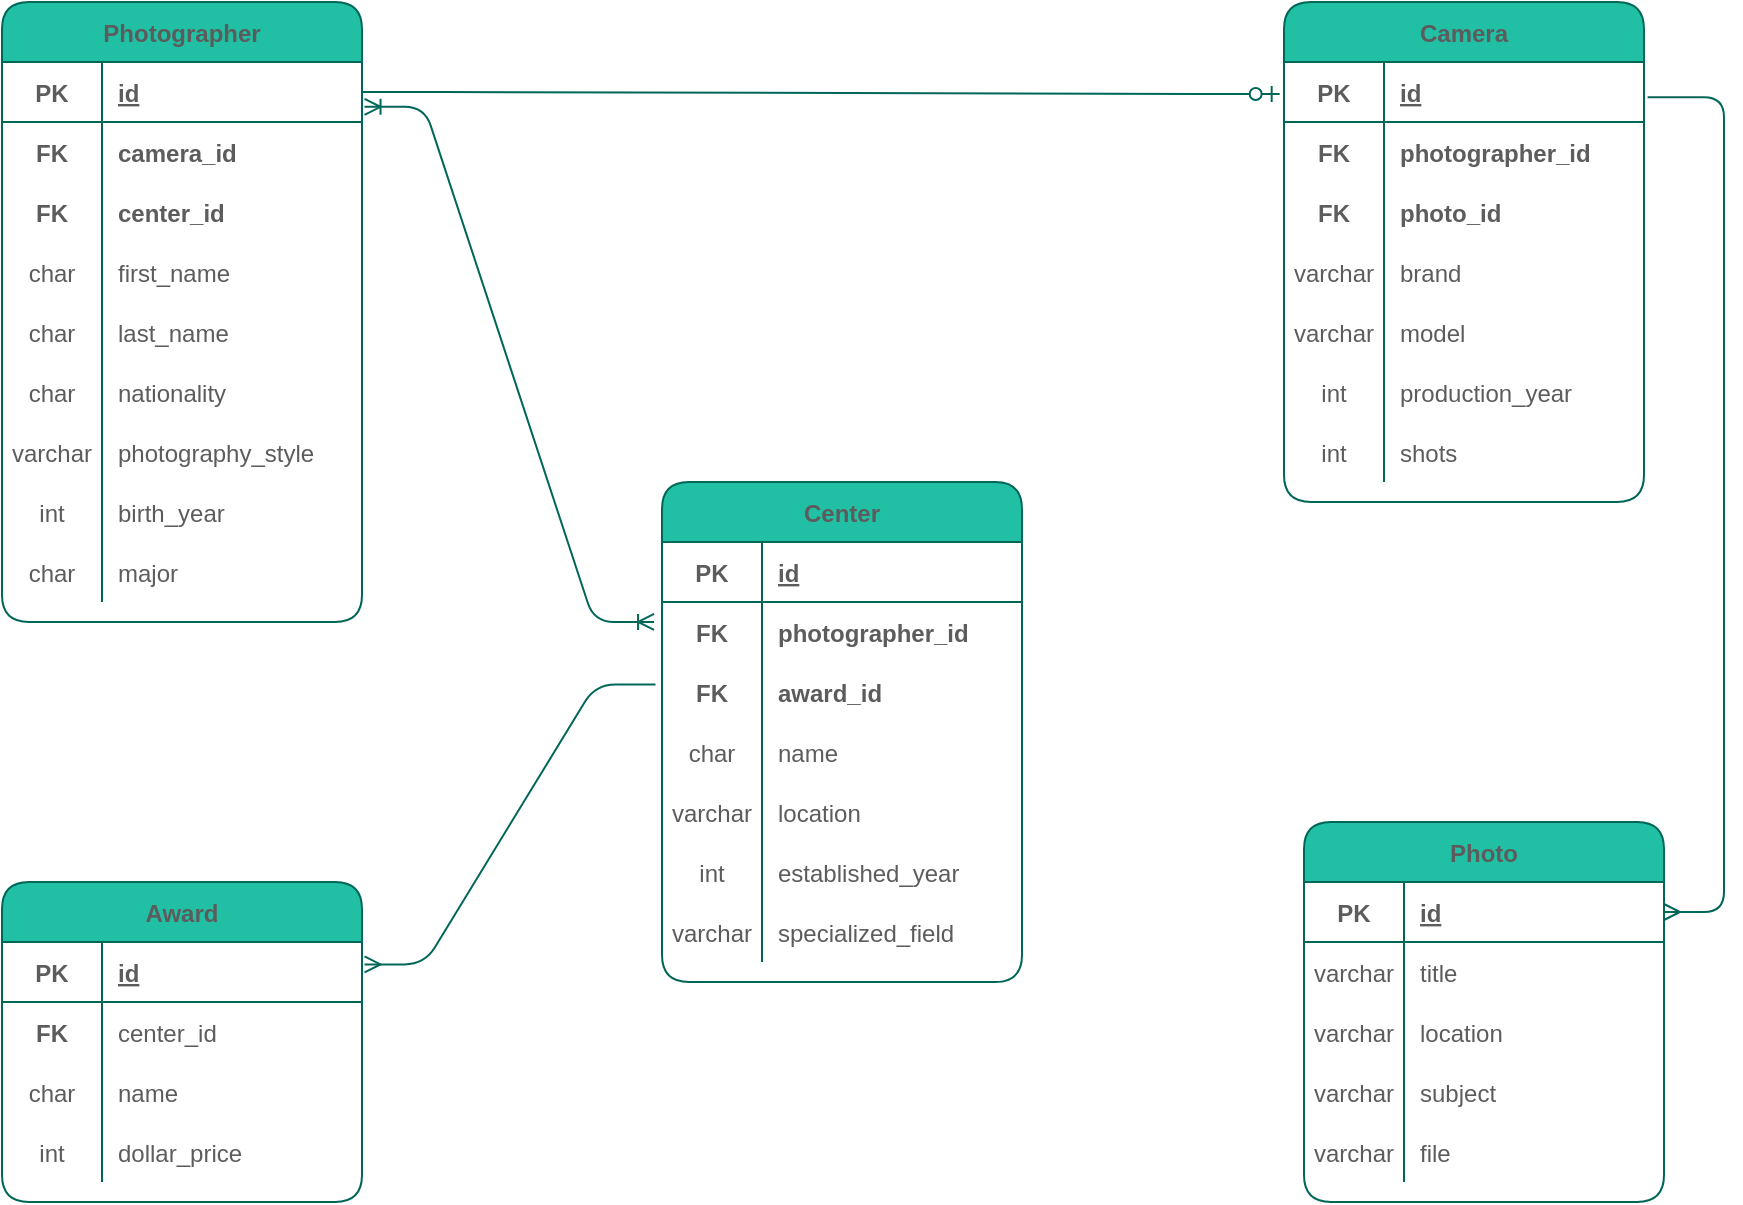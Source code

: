 <mxfile version="15.6.8" type="device"><diagram id="1SyiL5RGRMpcDlyVkMj7" name="Page-1"><mxGraphModel dx="1038" dy="560" grid="1" gridSize="10" guides="0" tooltips="1" connect="0" arrows="0" fold="1" page="1" pageScale="1" pageWidth="1169" pageHeight="1654" math="0" shadow="0"><root><mxCell id="0"/><mxCell id="1" parent="0"/><mxCell id="oOZCsbuaYKfE49hNc-LW-1" value="Photographer" style="shape=table;startSize=30;container=1;collapsible=1;childLayout=tableLayout;fixedRows=1;rowLines=0;fontStyle=1;align=center;resizeLast=1;fillColor=#21C0A5;strokeColor=#006658;fontColor=#5C5C5C;rounded=1;" parent="1" vertex="1"><mxGeometry x="20" y="40" width="180" height="310" as="geometry"/></mxCell><mxCell id="oOZCsbuaYKfE49hNc-LW-2" value="" style="shape=partialRectangle;collapsible=0;dropTarget=0;pointerEvents=0;fillColor=none;top=0;left=0;bottom=1;right=0;points=[[0,0.5],[1,0.5]];portConstraint=eastwest;strokeColor=#006658;fontColor=#5C5C5C;rounded=1;" parent="oOZCsbuaYKfE49hNc-LW-1" vertex="1"><mxGeometry y="30" width="180" height="30" as="geometry"/></mxCell><mxCell id="oOZCsbuaYKfE49hNc-LW-3" value="PK" style="shape=partialRectangle;connectable=0;fillColor=none;top=0;left=0;bottom=0;right=0;fontStyle=1;overflow=hidden;strokeColor=#006658;fontColor=#5C5C5C;rounded=1;" parent="oOZCsbuaYKfE49hNc-LW-2" vertex="1"><mxGeometry width="50" height="30" as="geometry"><mxRectangle width="50" height="30" as="alternateBounds"/></mxGeometry></mxCell><mxCell id="oOZCsbuaYKfE49hNc-LW-4" value="id" style="shape=partialRectangle;connectable=0;fillColor=none;top=0;left=0;bottom=0;right=0;align=left;spacingLeft=6;fontStyle=5;overflow=hidden;strokeColor=#006658;fontColor=#5C5C5C;rounded=1;" parent="oOZCsbuaYKfE49hNc-LW-2" vertex="1"><mxGeometry x="50" width="130" height="30" as="geometry"><mxRectangle width="130" height="30" as="alternateBounds"/></mxGeometry></mxCell><mxCell id="oOZCsbuaYKfE49hNc-LW-5" value="" style="shape=partialRectangle;collapsible=0;dropTarget=0;pointerEvents=0;fillColor=none;top=0;left=0;bottom=0;right=0;points=[[0,0.5],[1,0.5]];portConstraint=eastwest;strokeColor=#006658;fontColor=#5C5C5C;rounded=1;" parent="oOZCsbuaYKfE49hNc-LW-1" vertex="1"><mxGeometry y="60" width="180" height="30" as="geometry"/></mxCell><mxCell id="oOZCsbuaYKfE49hNc-LW-6" value="FK" style="shape=partialRectangle;connectable=0;fillColor=none;top=0;left=0;bottom=0;right=0;editable=1;overflow=hidden;strokeColor=#006658;fontColor=#5C5C5C;rounded=1;fontStyle=1" parent="oOZCsbuaYKfE49hNc-LW-5" vertex="1"><mxGeometry width="50" height="30" as="geometry"><mxRectangle width="50" height="30" as="alternateBounds"/></mxGeometry></mxCell><mxCell id="oOZCsbuaYKfE49hNc-LW-7" value="camera_id" style="shape=partialRectangle;connectable=0;fillColor=none;top=0;left=0;bottom=0;right=0;align=left;spacingLeft=6;overflow=hidden;strokeColor=#006658;fontColor=#5C5C5C;rounded=1;fontStyle=1" parent="oOZCsbuaYKfE49hNc-LW-5" vertex="1"><mxGeometry x="50" width="130" height="30" as="geometry"><mxRectangle width="130" height="30" as="alternateBounds"/></mxGeometry></mxCell><mxCell id="oOZCsbuaYKfE49hNc-LW-8" value="" style="shape=partialRectangle;collapsible=0;dropTarget=0;pointerEvents=0;fillColor=none;top=0;left=0;bottom=0;right=0;points=[[0,0.5],[1,0.5]];portConstraint=eastwest;strokeColor=#006658;fontColor=#5C5C5C;rounded=1;" parent="oOZCsbuaYKfE49hNc-LW-1" vertex="1"><mxGeometry y="90" width="180" height="30" as="geometry"/></mxCell><mxCell id="oOZCsbuaYKfE49hNc-LW-9" value="FK" style="shape=partialRectangle;connectable=0;fillColor=none;top=0;left=0;bottom=0;right=0;editable=1;overflow=hidden;strokeColor=#006658;fontColor=#5C5C5C;rounded=1;fontStyle=1" parent="oOZCsbuaYKfE49hNc-LW-8" vertex="1"><mxGeometry width="50" height="30" as="geometry"><mxRectangle width="50" height="30" as="alternateBounds"/></mxGeometry></mxCell><mxCell id="oOZCsbuaYKfE49hNc-LW-10" value="center_id" style="shape=partialRectangle;connectable=0;fillColor=none;top=0;left=0;bottom=0;right=0;align=left;spacingLeft=6;overflow=hidden;strokeColor=#006658;fontColor=#5C5C5C;rounded=1;fontStyle=1" parent="oOZCsbuaYKfE49hNc-LW-8" vertex="1"><mxGeometry x="50" width="130" height="30" as="geometry"><mxRectangle width="130" height="30" as="alternateBounds"/></mxGeometry></mxCell><mxCell id="oOZCsbuaYKfE49hNc-LW-136" value="" style="shape=partialRectangle;collapsible=0;dropTarget=0;pointerEvents=0;fillColor=none;top=0;left=0;bottom=0;right=0;points=[[0,0.5],[1,0.5]];portConstraint=eastwest;strokeColor=#006658;fontColor=#5C5C5C;rounded=1;" parent="oOZCsbuaYKfE49hNc-LW-1" vertex="1"><mxGeometry y="120" width="180" height="30" as="geometry"/></mxCell><mxCell id="oOZCsbuaYKfE49hNc-LW-137" value="char" style="shape=partialRectangle;connectable=0;fillColor=none;top=0;left=0;bottom=0;right=0;editable=1;overflow=hidden;strokeColor=#006658;fontColor=#5C5C5C;rounded=1;" parent="oOZCsbuaYKfE49hNc-LW-136" vertex="1"><mxGeometry width="50" height="30" as="geometry"><mxRectangle width="50" height="30" as="alternateBounds"/></mxGeometry></mxCell><mxCell id="oOZCsbuaYKfE49hNc-LW-138" value="first_name" style="shape=partialRectangle;connectable=0;fillColor=none;top=0;left=0;bottom=0;right=0;align=left;spacingLeft=6;overflow=hidden;strokeColor=#006658;fontColor=#5C5C5C;rounded=1;" parent="oOZCsbuaYKfE49hNc-LW-136" vertex="1"><mxGeometry x="50" width="130" height="30" as="geometry"><mxRectangle width="130" height="30" as="alternateBounds"/></mxGeometry></mxCell><mxCell id="oOZCsbuaYKfE49hNc-LW-139" value="" style="shape=partialRectangle;collapsible=0;dropTarget=0;pointerEvents=0;fillColor=none;top=0;left=0;bottom=0;right=0;points=[[0,0.5],[1,0.5]];portConstraint=eastwest;strokeColor=#006658;fontColor=#5C5C5C;rounded=1;" parent="oOZCsbuaYKfE49hNc-LW-1" vertex="1"><mxGeometry y="150" width="180" height="30" as="geometry"/></mxCell><mxCell id="oOZCsbuaYKfE49hNc-LW-140" value="char" style="shape=partialRectangle;connectable=0;fillColor=none;top=0;left=0;bottom=0;right=0;editable=1;overflow=hidden;strokeColor=#006658;fontColor=#5C5C5C;rounded=1;" parent="oOZCsbuaYKfE49hNc-LW-139" vertex="1"><mxGeometry width="50" height="30" as="geometry"><mxRectangle width="50" height="30" as="alternateBounds"/></mxGeometry></mxCell><mxCell id="oOZCsbuaYKfE49hNc-LW-141" value="last_name" style="shape=partialRectangle;connectable=0;fillColor=none;top=0;left=0;bottom=0;right=0;align=left;spacingLeft=6;overflow=hidden;strokeColor=#006658;fontColor=#5C5C5C;rounded=1;" parent="oOZCsbuaYKfE49hNc-LW-139" vertex="1"><mxGeometry x="50" width="130" height="30" as="geometry"><mxRectangle width="130" height="30" as="alternateBounds"/></mxGeometry></mxCell><mxCell id="oOZCsbuaYKfE49hNc-LW-11" value="" style="shape=partialRectangle;collapsible=0;dropTarget=0;pointerEvents=0;fillColor=none;top=0;left=0;bottom=0;right=0;points=[[0,0.5],[1,0.5]];portConstraint=eastwest;strokeColor=#006658;fontColor=#5C5C5C;rounded=1;" parent="oOZCsbuaYKfE49hNc-LW-1" vertex="1"><mxGeometry y="180" width="180" height="30" as="geometry"/></mxCell><mxCell id="oOZCsbuaYKfE49hNc-LW-12" value="char" style="shape=partialRectangle;connectable=0;fillColor=none;top=0;left=0;bottom=0;right=0;editable=1;overflow=hidden;strokeColor=#006658;fontColor=#5C5C5C;rounded=1;" parent="oOZCsbuaYKfE49hNc-LW-11" vertex="1"><mxGeometry width="50" height="30" as="geometry"><mxRectangle width="50" height="30" as="alternateBounds"/></mxGeometry></mxCell><mxCell id="oOZCsbuaYKfE49hNc-LW-13" value="nationality" style="shape=partialRectangle;connectable=0;fillColor=none;top=0;left=0;bottom=0;right=0;align=left;spacingLeft=6;overflow=hidden;strokeColor=#006658;fontColor=#5C5C5C;rounded=1;" parent="oOZCsbuaYKfE49hNc-LW-11" vertex="1"><mxGeometry x="50" width="130" height="30" as="geometry"><mxRectangle width="130" height="30" as="alternateBounds"/></mxGeometry></mxCell><mxCell id="oOZCsbuaYKfE49hNc-LW-17" value="" style="shape=partialRectangle;collapsible=0;dropTarget=0;pointerEvents=0;fillColor=none;top=0;left=0;bottom=0;right=0;points=[[0,0.5],[1,0.5]];portConstraint=eastwest;strokeColor=#006658;fontColor=#5C5C5C;rounded=1;" parent="oOZCsbuaYKfE49hNc-LW-1" vertex="1"><mxGeometry y="210" width="180" height="30" as="geometry"/></mxCell><mxCell id="oOZCsbuaYKfE49hNc-LW-18" value="varchar" style="shape=partialRectangle;connectable=0;fillColor=none;top=0;left=0;bottom=0;right=0;editable=1;overflow=hidden;strokeColor=#006658;fontColor=#5C5C5C;rounded=1;" parent="oOZCsbuaYKfE49hNc-LW-17" vertex="1"><mxGeometry width="50" height="30" as="geometry"><mxRectangle width="50" height="30" as="alternateBounds"/></mxGeometry></mxCell><mxCell id="oOZCsbuaYKfE49hNc-LW-19" value="photography_style" style="shape=partialRectangle;connectable=0;fillColor=none;top=0;left=0;bottom=0;right=0;align=left;spacingLeft=6;overflow=hidden;strokeColor=#006658;fontColor=#5C5C5C;rounded=1;" parent="oOZCsbuaYKfE49hNc-LW-17" vertex="1"><mxGeometry x="50" width="130" height="30" as="geometry"><mxRectangle width="130" height="30" as="alternateBounds"/></mxGeometry></mxCell><mxCell id="oOZCsbuaYKfE49hNc-LW-20" value="" style="shape=partialRectangle;collapsible=0;dropTarget=0;pointerEvents=0;fillColor=none;top=0;left=0;bottom=0;right=0;points=[[0,0.5],[1,0.5]];portConstraint=eastwest;strokeColor=#006658;fontColor=#5C5C5C;rounded=1;" parent="oOZCsbuaYKfE49hNc-LW-1" vertex="1"><mxGeometry y="240" width="180" height="30" as="geometry"/></mxCell><mxCell id="oOZCsbuaYKfE49hNc-LW-21" value="int" style="shape=partialRectangle;connectable=0;fillColor=none;top=0;left=0;bottom=0;right=0;editable=1;overflow=hidden;strokeColor=#006658;fontColor=#5C5C5C;rounded=1;" parent="oOZCsbuaYKfE49hNc-LW-20" vertex="1"><mxGeometry width="50" height="30" as="geometry"><mxRectangle width="50" height="30" as="alternateBounds"/></mxGeometry></mxCell><mxCell id="oOZCsbuaYKfE49hNc-LW-22" value="birth_year" style="shape=partialRectangle;connectable=0;fillColor=none;top=0;left=0;bottom=0;right=0;align=left;spacingLeft=6;overflow=hidden;strokeColor=#006658;fontColor=#5C5C5C;rounded=1;" parent="oOZCsbuaYKfE49hNc-LW-20" vertex="1"><mxGeometry x="50" width="130" height="30" as="geometry"><mxRectangle width="130" height="30" as="alternateBounds"/></mxGeometry></mxCell><mxCell id="oOZCsbuaYKfE49hNc-LW-23" value="" style="shape=partialRectangle;collapsible=0;dropTarget=0;pointerEvents=0;fillColor=none;top=0;left=0;bottom=0;right=0;points=[[0,0.5],[1,0.5]];portConstraint=eastwest;strokeColor=#006658;fontColor=#5C5C5C;rounded=1;" parent="oOZCsbuaYKfE49hNc-LW-1" vertex="1"><mxGeometry y="270" width="180" height="30" as="geometry"/></mxCell><mxCell id="oOZCsbuaYKfE49hNc-LW-24" value="char" style="shape=partialRectangle;connectable=0;fillColor=none;top=0;left=0;bottom=0;right=0;editable=1;overflow=hidden;strokeColor=#006658;fontColor=#5C5C5C;rounded=1;" parent="oOZCsbuaYKfE49hNc-LW-23" vertex="1"><mxGeometry width="50" height="30" as="geometry"><mxRectangle width="50" height="30" as="alternateBounds"/></mxGeometry></mxCell><mxCell id="oOZCsbuaYKfE49hNc-LW-25" value="major" style="shape=partialRectangle;connectable=0;fillColor=none;top=0;left=0;bottom=0;right=0;align=left;spacingLeft=6;overflow=hidden;strokeColor=#006658;fontColor=#5C5C5C;rounded=1;" parent="oOZCsbuaYKfE49hNc-LW-23" vertex="1"><mxGeometry x="50" width="130" height="30" as="geometry"><mxRectangle width="130" height="30" as="alternateBounds"/></mxGeometry></mxCell><mxCell id="oOZCsbuaYKfE49hNc-LW-26" value="Camera" style="shape=table;startSize=30;container=1;collapsible=1;childLayout=tableLayout;fixedRows=1;rowLines=0;fontStyle=1;align=center;resizeLast=1;fillColor=#21C0A5;fontColor=#5C5C5C;strokeColor=#006658;rounded=1;" parent="1" vertex="1"><mxGeometry x="661" y="40" width="180" height="250" as="geometry"/></mxCell><mxCell id="oOZCsbuaYKfE49hNc-LW-27" value="" style="shape=partialRectangle;collapsible=0;dropTarget=0;pointerEvents=0;fillColor=none;top=0;left=0;bottom=1;right=0;points=[[0,0.5],[1,0.5]];portConstraint=eastwest;strokeColor=#006658;fontColor=#5C5C5C;rounded=1;" parent="oOZCsbuaYKfE49hNc-LW-26" vertex="1"><mxGeometry y="30" width="180" height="30" as="geometry"/></mxCell><mxCell id="oOZCsbuaYKfE49hNc-LW-28" value="PK" style="shape=partialRectangle;connectable=0;fillColor=none;top=0;left=0;bottom=0;right=0;fontStyle=1;overflow=hidden;strokeColor=#006658;fontColor=#5C5C5C;rounded=1;" parent="oOZCsbuaYKfE49hNc-LW-27" vertex="1"><mxGeometry width="50" height="30" as="geometry"><mxRectangle width="50" height="30" as="alternateBounds"/></mxGeometry></mxCell><mxCell id="oOZCsbuaYKfE49hNc-LW-29" value="id" style="shape=partialRectangle;connectable=0;fillColor=none;top=0;left=0;bottom=0;right=0;align=left;spacingLeft=6;fontStyle=5;overflow=hidden;strokeColor=#006658;fontColor=#5C5C5C;rounded=1;" parent="oOZCsbuaYKfE49hNc-LW-27" vertex="1"><mxGeometry x="50" width="130" height="30" as="geometry"><mxRectangle width="130" height="30" as="alternateBounds"/></mxGeometry></mxCell><mxCell id="oOZCsbuaYKfE49hNc-LW-36" value="" style="shape=partialRectangle;collapsible=0;dropTarget=0;pointerEvents=0;fillColor=none;top=0;left=0;bottom=0;right=0;points=[[0,0.5],[1,0.5]];portConstraint=eastwest;strokeColor=#006658;fontColor=#5C5C5C;rounded=1;" parent="oOZCsbuaYKfE49hNc-LW-26" vertex="1"><mxGeometry y="60" width="180" height="30" as="geometry"/></mxCell><mxCell id="oOZCsbuaYKfE49hNc-LW-37" value="FK" style="shape=partialRectangle;connectable=0;fillColor=none;top=0;left=0;bottom=0;right=0;editable=1;overflow=hidden;strokeColor=#006658;fontColor=#5C5C5C;rounded=1;fontStyle=1" parent="oOZCsbuaYKfE49hNc-LW-36" vertex="1"><mxGeometry width="50" height="30" as="geometry"><mxRectangle width="50" height="30" as="alternateBounds"/></mxGeometry></mxCell><mxCell id="oOZCsbuaYKfE49hNc-LW-38" value="photographer_id" style="shape=partialRectangle;connectable=0;fillColor=none;top=0;left=0;bottom=0;right=0;align=left;spacingLeft=6;overflow=hidden;strokeColor=#006658;fontColor=#5C5C5C;rounded=1;fontStyle=1" parent="oOZCsbuaYKfE49hNc-LW-36" vertex="1"><mxGeometry x="50" width="130" height="30" as="geometry"><mxRectangle width="130" height="30" as="alternateBounds"/></mxGeometry></mxCell><mxCell id="oOZCsbuaYKfE49hNc-LW-39" value="" style="shape=partialRectangle;collapsible=0;dropTarget=0;pointerEvents=0;fillColor=none;top=0;left=0;bottom=0;right=0;points=[[0,0.5],[1,0.5]];portConstraint=eastwest;strokeColor=#006658;fontColor=#5C5C5C;rounded=1;" parent="oOZCsbuaYKfE49hNc-LW-26" vertex="1"><mxGeometry y="90" width="180" height="30" as="geometry"/></mxCell><mxCell id="oOZCsbuaYKfE49hNc-LW-40" value="FK" style="shape=partialRectangle;connectable=0;fillColor=none;top=0;left=0;bottom=0;right=0;editable=1;overflow=hidden;strokeColor=#006658;fontColor=#5C5C5C;rounded=1;fontStyle=1" parent="oOZCsbuaYKfE49hNc-LW-39" vertex="1"><mxGeometry width="50" height="30" as="geometry"><mxRectangle width="50" height="30" as="alternateBounds"/></mxGeometry></mxCell><mxCell id="oOZCsbuaYKfE49hNc-LW-41" value="photo_id" style="shape=partialRectangle;connectable=0;fillColor=none;top=0;left=0;bottom=0;right=0;align=left;spacingLeft=6;overflow=hidden;strokeColor=#006658;fontColor=#5C5C5C;rounded=1;fontStyle=1" parent="oOZCsbuaYKfE49hNc-LW-39" vertex="1"><mxGeometry x="50" width="130" height="30" as="geometry"><mxRectangle width="130" height="30" as="alternateBounds"/></mxGeometry></mxCell><mxCell id="oOZCsbuaYKfE49hNc-LW-96" value="" style="shape=partialRectangle;collapsible=0;dropTarget=0;pointerEvents=0;fillColor=none;top=0;left=0;bottom=0;right=0;points=[[0,0.5],[1,0.5]];portConstraint=eastwest;strokeColor=#006658;fontColor=#5C5C5C;rounded=1;" parent="oOZCsbuaYKfE49hNc-LW-26" vertex="1"><mxGeometry y="120" width="180" height="30" as="geometry"/></mxCell><mxCell id="oOZCsbuaYKfE49hNc-LW-97" value="varchar" style="shape=partialRectangle;connectable=0;fillColor=none;top=0;left=0;bottom=0;right=0;editable=1;overflow=hidden;strokeColor=#006658;fontColor=#5C5C5C;rounded=1;" parent="oOZCsbuaYKfE49hNc-LW-96" vertex="1"><mxGeometry width="50" height="30" as="geometry"><mxRectangle width="50" height="30" as="alternateBounds"/></mxGeometry></mxCell><mxCell id="oOZCsbuaYKfE49hNc-LW-98" value="brand" style="shape=partialRectangle;connectable=0;fillColor=none;top=0;left=0;bottom=0;right=0;align=left;spacingLeft=6;overflow=hidden;strokeColor=#006658;fontColor=#5C5C5C;rounded=1;" parent="oOZCsbuaYKfE49hNc-LW-96" vertex="1"><mxGeometry x="50" width="130" height="30" as="geometry"><mxRectangle width="130" height="30" as="alternateBounds"/></mxGeometry></mxCell><mxCell id="oOZCsbuaYKfE49hNc-LW-99" value="" style="shape=partialRectangle;collapsible=0;dropTarget=0;pointerEvents=0;fillColor=none;top=0;left=0;bottom=0;right=0;points=[[0,0.5],[1,0.5]];portConstraint=eastwest;strokeColor=#006658;fontColor=#5C5C5C;rounded=1;" parent="oOZCsbuaYKfE49hNc-LW-26" vertex="1"><mxGeometry y="150" width="180" height="30" as="geometry"/></mxCell><mxCell id="oOZCsbuaYKfE49hNc-LW-100" value="varchar" style="shape=partialRectangle;connectable=0;fillColor=none;top=0;left=0;bottom=0;right=0;editable=1;overflow=hidden;strokeColor=#006658;fontColor=#5C5C5C;rounded=1;" parent="oOZCsbuaYKfE49hNc-LW-99" vertex="1"><mxGeometry width="50" height="30" as="geometry"><mxRectangle width="50" height="30" as="alternateBounds"/></mxGeometry></mxCell><mxCell id="oOZCsbuaYKfE49hNc-LW-101" value="model" style="shape=partialRectangle;connectable=0;fillColor=none;top=0;left=0;bottom=0;right=0;align=left;spacingLeft=6;overflow=hidden;strokeColor=#006658;fontColor=#5C5C5C;rounded=1;" parent="oOZCsbuaYKfE49hNc-LW-99" vertex="1"><mxGeometry x="50" width="130" height="30" as="geometry"><mxRectangle width="130" height="30" as="alternateBounds"/></mxGeometry></mxCell><mxCell id="oOZCsbuaYKfE49hNc-LW-114" value="" style="shape=partialRectangle;collapsible=0;dropTarget=0;pointerEvents=0;fillColor=none;top=0;left=0;bottom=0;right=0;points=[[0,0.5],[1,0.5]];portConstraint=eastwest;strokeColor=#006658;fontColor=#5C5C5C;rounded=1;" parent="oOZCsbuaYKfE49hNc-LW-26" vertex="1"><mxGeometry y="180" width="180" height="30" as="geometry"/></mxCell><mxCell id="oOZCsbuaYKfE49hNc-LW-115" value="int" style="shape=partialRectangle;connectable=0;fillColor=none;top=0;left=0;bottom=0;right=0;editable=1;overflow=hidden;strokeColor=#006658;fontColor=#5C5C5C;rounded=1;" parent="oOZCsbuaYKfE49hNc-LW-114" vertex="1"><mxGeometry width="50" height="30" as="geometry"><mxRectangle width="50" height="30" as="alternateBounds"/></mxGeometry></mxCell><mxCell id="oOZCsbuaYKfE49hNc-LW-116" value="production_year" style="shape=partialRectangle;connectable=0;fillColor=none;top=0;left=0;bottom=0;right=0;align=left;spacingLeft=6;overflow=hidden;strokeColor=#006658;fontColor=#5C5C5C;rounded=1;" parent="oOZCsbuaYKfE49hNc-LW-114" vertex="1"><mxGeometry x="50" width="130" height="30" as="geometry"><mxRectangle width="130" height="30" as="alternateBounds"/></mxGeometry></mxCell><mxCell id="oOZCsbuaYKfE49hNc-LW-117" value="" style="shape=partialRectangle;collapsible=0;dropTarget=0;pointerEvents=0;fillColor=none;top=0;left=0;bottom=0;right=0;points=[[0,0.5],[1,0.5]];portConstraint=eastwest;strokeColor=#006658;fontColor=#5C5C5C;rounded=1;" parent="oOZCsbuaYKfE49hNc-LW-26" vertex="1"><mxGeometry y="210" width="180" height="30" as="geometry"/></mxCell><mxCell id="oOZCsbuaYKfE49hNc-LW-118" value="int" style="shape=partialRectangle;connectable=0;fillColor=none;top=0;left=0;bottom=0;right=0;editable=1;overflow=hidden;strokeColor=#006658;fontColor=#5C5C5C;rounded=1;" parent="oOZCsbuaYKfE49hNc-LW-117" vertex="1"><mxGeometry width="50" height="30" as="geometry"><mxRectangle width="50" height="30" as="alternateBounds"/></mxGeometry></mxCell><mxCell id="oOZCsbuaYKfE49hNc-LW-119" value="shots" style="shape=partialRectangle;connectable=0;fillColor=none;top=0;left=0;bottom=0;right=0;align=left;spacingLeft=6;overflow=hidden;strokeColor=#006658;fontColor=#5C5C5C;rounded=1;" parent="oOZCsbuaYKfE49hNc-LW-117" vertex="1"><mxGeometry x="50" width="130" height="30" as="geometry"><mxRectangle width="130" height="30" as="alternateBounds"/></mxGeometry></mxCell><mxCell id="oOZCsbuaYKfE49hNc-LW-42" value="Center" style="shape=table;startSize=30;container=1;collapsible=1;childLayout=tableLayout;fixedRows=1;rowLines=0;fontStyle=1;align=center;resizeLast=1;fillColor=#21C0A5;fontColor=#5C5C5C;strokeColor=#006658;rounded=1;" parent="1" vertex="1"><mxGeometry x="350" y="280" width="180" height="250" as="geometry"/></mxCell><mxCell id="oOZCsbuaYKfE49hNc-LW-43" value="" style="shape=partialRectangle;collapsible=0;dropTarget=0;pointerEvents=0;fillColor=none;top=0;left=0;bottom=1;right=0;points=[[0,0.5],[1,0.5]];portConstraint=eastwest;strokeColor=#006658;fontColor=#5C5C5C;rounded=1;" parent="oOZCsbuaYKfE49hNc-LW-42" vertex="1"><mxGeometry y="30" width="180" height="30" as="geometry"/></mxCell><mxCell id="oOZCsbuaYKfE49hNc-LW-44" value="PK" style="shape=partialRectangle;connectable=0;fillColor=none;top=0;left=0;bottom=0;right=0;fontStyle=1;overflow=hidden;strokeColor=#006658;fontColor=#5C5C5C;rounded=1;" parent="oOZCsbuaYKfE49hNc-LW-43" vertex="1"><mxGeometry width="50" height="30" as="geometry"><mxRectangle width="50" height="30" as="alternateBounds"/></mxGeometry></mxCell><mxCell id="oOZCsbuaYKfE49hNc-LW-45" value="id" style="shape=partialRectangle;connectable=0;fillColor=none;top=0;left=0;bottom=0;right=0;align=left;spacingLeft=6;fontStyle=5;overflow=hidden;strokeColor=#006658;fontColor=#5C5C5C;rounded=1;" parent="oOZCsbuaYKfE49hNc-LW-43" vertex="1"><mxGeometry x="50" width="130" height="30" as="geometry"><mxRectangle width="130" height="30" as="alternateBounds"/></mxGeometry></mxCell><mxCell id="oOZCsbuaYKfE49hNc-LW-46" value="" style="shape=partialRectangle;collapsible=0;dropTarget=0;pointerEvents=0;fillColor=none;top=0;left=0;bottom=0;right=0;points=[[0,0.5],[1,0.5]];portConstraint=eastwest;strokeColor=#006658;fontColor=#5C5C5C;rounded=1;" parent="oOZCsbuaYKfE49hNc-LW-42" vertex="1"><mxGeometry y="60" width="180" height="30" as="geometry"/></mxCell><mxCell id="oOZCsbuaYKfE49hNc-LW-47" value="FK" style="shape=partialRectangle;connectable=0;fillColor=none;top=0;left=0;bottom=0;right=0;editable=1;overflow=hidden;strokeColor=#006658;fontColor=#5C5C5C;rounded=1;fontStyle=1" parent="oOZCsbuaYKfE49hNc-LW-46" vertex="1"><mxGeometry width="50" height="30" as="geometry"><mxRectangle width="50" height="30" as="alternateBounds"/></mxGeometry></mxCell><mxCell id="oOZCsbuaYKfE49hNc-LW-48" value="photographer_id" style="shape=partialRectangle;connectable=0;fillColor=none;top=0;left=0;bottom=0;right=0;align=left;spacingLeft=6;overflow=hidden;strokeColor=#006658;fontColor=#5C5C5C;rounded=1;fontStyle=1" parent="oOZCsbuaYKfE49hNc-LW-46" vertex="1"><mxGeometry x="50" width="130" height="30" as="geometry"><mxRectangle width="130" height="30" as="alternateBounds"/></mxGeometry></mxCell><mxCell id="oOZCsbuaYKfE49hNc-LW-49" value="" style="shape=partialRectangle;collapsible=0;dropTarget=0;pointerEvents=0;fillColor=none;top=0;left=0;bottom=0;right=0;points=[[0,0.5],[1,0.5]];portConstraint=eastwest;strokeColor=#006658;fontColor=#5C5C5C;rounded=1;" parent="oOZCsbuaYKfE49hNc-LW-42" vertex="1"><mxGeometry y="90" width="180" height="30" as="geometry"/></mxCell><mxCell id="oOZCsbuaYKfE49hNc-LW-50" value="FK" style="shape=partialRectangle;connectable=0;fillColor=none;top=0;left=0;bottom=0;right=0;editable=1;overflow=hidden;strokeColor=#006658;fontColor=#5C5C5C;rounded=1;fontStyle=1" parent="oOZCsbuaYKfE49hNc-LW-49" vertex="1"><mxGeometry width="50" height="30" as="geometry"><mxRectangle width="50" height="30" as="alternateBounds"/></mxGeometry></mxCell><mxCell id="oOZCsbuaYKfE49hNc-LW-51" value="award_id" style="shape=partialRectangle;connectable=0;fillColor=none;top=0;left=0;bottom=0;right=0;align=left;spacingLeft=6;overflow=hidden;strokeColor=#006658;fontColor=#5C5C5C;rounded=1;fontStyle=1" parent="oOZCsbuaYKfE49hNc-LW-49" vertex="1"><mxGeometry x="50" width="130" height="30" as="geometry"><mxRectangle width="130" height="30" as="alternateBounds"/></mxGeometry></mxCell><mxCell id="oOZCsbuaYKfE49hNc-LW-142" value="" style="shape=partialRectangle;collapsible=0;dropTarget=0;pointerEvents=0;fillColor=none;top=0;left=0;bottom=0;right=0;points=[[0,0.5],[1,0.5]];portConstraint=eastwest;strokeColor=#006658;fontColor=#5C5C5C;rounded=1;" parent="oOZCsbuaYKfE49hNc-LW-42" vertex="1"><mxGeometry y="120" width="180" height="30" as="geometry"/></mxCell><mxCell id="oOZCsbuaYKfE49hNc-LW-143" value="char" style="shape=partialRectangle;connectable=0;fillColor=none;top=0;left=0;bottom=0;right=0;editable=1;overflow=hidden;strokeColor=#006658;fontColor=#5C5C5C;rounded=1;" parent="oOZCsbuaYKfE49hNc-LW-142" vertex="1"><mxGeometry width="50" height="30" as="geometry"><mxRectangle width="50" height="30" as="alternateBounds"/></mxGeometry></mxCell><mxCell id="oOZCsbuaYKfE49hNc-LW-144" value="name" style="shape=partialRectangle;connectable=0;fillColor=none;top=0;left=0;bottom=0;right=0;align=left;spacingLeft=6;overflow=hidden;strokeColor=#006658;fontColor=#5C5C5C;rounded=1;" parent="oOZCsbuaYKfE49hNc-LW-142" vertex="1"><mxGeometry x="50" width="130" height="30" as="geometry"><mxRectangle width="130" height="30" as="alternateBounds"/></mxGeometry></mxCell><mxCell id="oOZCsbuaYKfE49hNc-LW-145" value="" style="shape=partialRectangle;collapsible=0;dropTarget=0;pointerEvents=0;fillColor=none;top=0;left=0;bottom=0;right=0;points=[[0,0.5],[1,0.5]];portConstraint=eastwest;strokeColor=#006658;fontColor=#5C5C5C;rounded=1;" parent="oOZCsbuaYKfE49hNc-LW-42" vertex="1"><mxGeometry y="150" width="180" height="30" as="geometry"/></mxCell><mxCell id="oOZCsbuaYKfE49hNc-LW-146" value="varchar" style="shape=partialRectangle;connectable=0;fillColor=none;top=0;left=0;bottom=0;right=0;editable=1;overflow=hidden;strokeColor=#006658;fontColor=#5C5C5C;rounded=1;" parent="oOZCsbuaYKfE49hNc-LW-145" vertex="1"><mxGeometry width="50" height="30" as="geometry"><mxRectangle width="50" height="30" as="alternateBounds"/></mxGeometry></mxCell><mxCell id="oOZCsbuaYKfE49hNc-LW-147" value="location" style="shape=partialRectangle;connectable=0;fillColor=none;top=0;left=0;bottom=0;right=0;align=left;spacingLeft=6;overflow=hidden;strokeColor=#006658;fontColor=#5C5C5C;rounded=1;" parent="oOZCsbuaYKfE49hNc-LW-145" vertex="1"><mxGeometry x="50" width="130" height="30" as="geometry"><mxRectangle width="130" height="30" as="alternateBounds"/></mxGeometry></mxCell><mxCell id="oOZCsbuaYKfE49hNc-LW-52" value="" style="shape=partialRectangle;collapsible=0;dropTarget=0;pointerEvents=0;fillColor=none;top=0;left=0;bottom=0;right=0;points=[[0,0.5],[1,0.5]];portConstraint=eastwest;strokeColor=#006658;fontColor=#5C5C5C;rounded=1;" parent="oOZCsbuaYKfE49hNc-LW-42" vertex="1"><mxGeometry y="180" width="180" height="30" as="geometry"/></mxCell><mxCell id="oOZCsbuaYKfE49hNc-LW-53" value="int" style="shape=partialRectangle;connectable=0;fillColor=none;top=0;left=0;bottom=0;right=0;editable=1;overflow=hidden;strokeColor=#006658;fontColor=#5C5C5C;rounded=1;" parent="oOZCsbuaYKfE49hNc-LW-52" vertex="1"><mxGeometry width="50" height="30" as="geometry"><mxRectangle width="50" height="30" as="alternateBounds"/></mxGeometry></mxCell><mxCell id="oOZCsbuaYKfE49hNc-LW-54" value="established_year" style="shape=partialRectangle;connectable=0;fillColor=none;top=0;left=0;bottom=0;right=0;align=left;spacingLeft=6;overflow=hidden;strokeColor=#006658;fontColor=#5C5C5C;rounded=1;" parent="oOZCsbuaYKfE49hNc-LW-52" vertex="1"><mxGeometry x="50" width="130" height="30" as="geometry"><mxRectangle width="130" height="30" as="alternateBounds"/></mxGeometry></mxCell><mxCell id="oOZCsbuaYKfE49hNc-LW-55" value="" style="shape=partialRectangle;collapsible=0;dropTarget=0;pointerEvents=0;fillColor=none;top=0;left=0;bottom=0;right=0;points=[[0,0.5],[1,0.5]];portConstraint=eastwest;strokeColor=#006658;fontColor=#5C5C5C;rounded=1;" parent="oOZCsbuaYKfE49hNc-LW-42" vertex="1"><mxGeometry y="210" width="180" height="30" as="geometry"/></mxCell><mxCell id="oOZCsbuaYKfE49hNc-LW-56" value="varchar" style="shape=partialRectangle;connectable=0;fillColor=none;top=0;left=0;bottom=0;right=0;editable=1;overflow=hidden;strokeColor=#006658;fontColor=#5C5C5C;rounded=1;" parent="oOZCsbuaYKfE49hNc-LW-55" vertex="1"><mxGeometry width="50" height="30" as="geometry"><mxRectangle width="50" height="30" as="alternateBounds"/></mxGeometry></mxCell><mxCell id="oOZCsbuaYKfE49hNc-LW-57" value="specialized_field" style="shape=partialRectangle;connectable=0;fillColor=none;top=0;left=0;bottom=0;right=0;align=left;spacingLeft=6;overflow=hidden;strokeColor=#006658;fontColor=#5C5C5C;rounded=1;" parent="oOZCsbuaYKfE49hNc-LW-55" vertex="1"><mxGeometry x="50" width="130" height="30" as="geometry"><mxRectangle width="130" height="30" as="alternateBounds"/></mxGeometry></mxCell><mxCell id="oOZCsbuaYKfE49hNc-LW-58" value="Photo" style="shape=table;startSize=30;container=1;collapsible=1;childLayout=tableLayout;fixedRows=1;rowLines=0;fontStyle=1;align=center;resizeLast=1;fillColor=#21C0A5;fontColor=#5C5C5C;strokeColor=#006658;rounded=1;" parent="1" vertex="1"><mxGeometry x="671" y="450" width="180" height="190" as="geometry"/></mxCell><mxCell id="oOZCsbuaYKfE49hNc-LW-59" value="" style="shape=partialRectangle;collapsible=0;dropTarget=0;pointerEvents=0;fillColor=none;top=0;left=0;bottom=1;right=0;points=[[0,0.5],[1,0.5]];portConstraint=eastwest;strokeColor=#006658;fontColor=#5C5C5C;rounded=1;" parent="oOZCsbuaYKfE49hNc-LW-58" vertex="1"><mxGeometry y="30" width="180" height="30" as="geometry"/></mxCell><mxCell id="oOZCsbuaYKfE49hNc-LW-60" value="PK" style="shape=partialRectangle;connectable=0;fillColor=none;top=0;left=0;bottom=0;right=0;fontStyle=1;overflow=hidden;strokeColor=#006658;fontColor=#5C5C5C;rounded=1;" parent="oOZCsbuaYKfE49hNc-LW-59" vertex="1"><mxGeometry width="50" height="30" as="geometry"><mxRectangle width="50" height="30" as="alternateBounds"/></mxGeometry></mxCell><mxCell id="oOZCsbuaYKfE49hNc-LW-61" value="id" style="shape=partialRectangle;connectable=0;fillColor=none;top=0;left=0;bottom=0;right=0;align=left;spacingLeft=6;fontStyle=5;overflow=hidden;strokeColor=#006658;fontColor=#5C5C5C;rounded=1;" parent="oOZCsbuaYKfE49hNc-LW-59" vertex="1"><mxGeometry x="50" width="130" height="30" as="geometry"><mxRectangle width="130" height="30" as="alternateBounds"/></mxGeometry></mxCell><mxCell id="oOZCsbuaYKfE49hNc-LW-105" value="" style="shape=partialRectangle;collapsible=0;dropTarget=0;pointerEvents=0;fillColor=none;top=0;left=0;bottom=0;right=0;points=[[0,0.5],[1,0.5]];portConstraint=eastwest;strokeColor=#006658;fontColor=#5C5C5C;rounded=1;" parent="oOZCsbuaYKfE49hNc-LW-58" vertex="1"><mxGeometry y="60" width="180" height="30" as="geometry"/></mxCell><mxCell id="oOZCsbuaYKfE49hNc-LW-106" value="varchar" style="shape=partialRectangle;connectable=0;fillColor=none;top=0;left=0;bottom=0;right=0;editable=1;overflow=hidden;strokeColor=#006658;fontColor=#5C5C5C;rounded=1;" parent="oOZCsbuaYKfE49hNc-LW-105" vertex="1"><mxGeometry width="50" height="30" as="geometry"><mxRectangle width="50" height="30" as="alternateBounds"/></mxGeometry></mxCell><mxCell id="oOZCsbuaYKfE49hNc-LW-107" value="title" style="shape=partialRectangle;connectable=0;fillColor=none;top=0;left=0;bottom=0;right=0;align=left;spacingLeft=6;overflow=hidden;strokeColor=#006658;fontColor=#5C5C5C;rounded=1;" parent="oOZCsbuaYKfE49hNc-LW-105" vertex="1"><mxGeometry x="50" width="130" height="30" as="geometry"><mxRectangle width="130" height="30" as="alternateBounds"/></mxGeometry></mxCell><mxCell id="oOZCsbuaYKfE49hNc-LW-108" value="" style="shape=partialRectangle;collapsible=0;dropTarget=0;pointerEvents=0;fillColor=none;top=0;left=0;bottom=0;right=0;points=[[0,0.5],[1,0.5]];portConstraint=eastwest;strokeColor=#006658;fontColor=#5C5C5C;rounded=1;" parent="oOZCsbuaYKfE49hNc-LW-58" vertex="1"><mxGeometry y="90" width="180" height="30" as="geometry"/></mxCell><mxCell id="oOZCsbuaYKfE49hNc-LW-109" value="varchar" style="shape=partialRectangle;connectable=0;fillColor=none;top=0;left=0;bottom=0;right=0;editable=1;overflow=hidden;strokeColor=#006658;fontColor=#5C5C5C;rounded=1;" parent="oOZCsbuaYKfE49hNc-LW-108" vertex="1"><mxGeometry width="50" height="30" as="geometry"><mxRectangle width="50" height="30" as="alternateBounds"/></mxGeometry></mxCell><mxCell id="oOZCsbuaYKfE49hNc-LW-110" value="location" style="shape=partialRectangle;connectable=0;fillColor=none;top=0;left=0;bottom=0;right=0;align=left;spacingLeft=6;overflow=hidden;strokeColor=#006658;fontColor=#5C5C5C;rounded=1;" parent="oOZCsbuaYKfE49hNc-LW-108" vertex="1"><mxGeometry x="50" width="130" height="30" as="geometry"><mxRectangle width="130" height="30" as="alternateBounds"/></mxGeometry></mxCell><mxCell id="oOZCsbuaYKfE49hNc-LW-68" value="" style="shape=partialRectangle;collapsible=0;dropTarget=0;pointerEvents=0;fillColor=none;top=0;left=0;bottom=0;right=0;points=[[0,0.5],[1,0.5]];portConstraint=eastwest;strokeColor=#006658;fontColor=#5C5C5C;rounded=1;" parent="oOZCsbuaYKfE49hNc-LW-58" vertex="1"><mxGeometry y="120" width="180" height="30" as="geometry"/></mxCell><mxCell id="oOZCsbuaYKfE49hNc-LW-69" value="varchar" style="shape=partialRectangle;connectable=0;fillColor=none;top=0;left=0;bottom=0;right=0;editable=1;overflow=hidden;strokeColor=#006658;fontColor=#5C5C5C;rounded=1;" parent="oOZCsbuaYKfE49hNc-LW-68" vertex="1"><mxGeometry width="50" height="30" as="geometry"><mxRectangle width="50" height="30" as="alternateBounds"/></mxGeometry></mxCell><mxCell id="oOZCsbuaYKfE49hNc-LW-70" value="subject" style="shape=partialRectangle;connectable=0;fillColor=none;top=0;left=0;bottom=0;right=0;align=left;spacingLeft=6;overflow=hidden;strokeColor=#006658;fontColor=#5C5C5C;rounded=1;" parent="oOZCsbuaYKfE49hNc-LW-68" vertex="1"><mxGeometry x="50" width="130" height="30" as="geometry"><mxRectangle width="130" height="30" as="alternateBounds"/></mxGeometry></mxCell><mxCell id="oOZCsbuaYKfE49hNc-LW-71" value="" style="shape=partialRectangle;collapsible=0;dropTarget=0;pointerEvents=0;fillColor=none;top=0;left=0;bottom=0;right=0;points=[[0,0.5],[1,0.5]];portConstraint=eastwest;strokeColor=#006658;fontColor=#5C5C5C;rounded=1;" parent="oOZCsbuaYKfE49hNc-LW-58" vertex="1"><mxGeometry y="150" width="180" height="30" as="geometry"/></mxCell><mxCell id="oOZCsbuaYKfE49hNc-LW-72" value="varchar" style="shape=partialRectangle;connectable=0;fillColor=none;top=0;left=0;bottom=0;right=0;editable=1;overflow=hidden;strokeColor=#006658;fontColor=#5C5C5C;rounded=1;" parent="oOZCsbuaYKfE49hNc-LW-71" vertex="1"><mxGeometry width="50" height="30" as="geometry"><mxRectangle width="50" height="30" as="alternateBounds"/></mxGeometry></mxCell><mxCell id="oOZCsbuaYKfE49hNc-LW-73" value="file" style="shape=partialRectangle;connectable=0;fillColor=none;top=0;left=0;bottom=0;right=0;align=left;spacingLeft=6;overflow=hidden;strokeColor=#006658;fontColor=#5C5C5C;rounded=1;" parent="oOZCsbuaYKfE49hNc-LW-71" vertex="1"><mxGeometry x="50" width="130" height="30" as="geometry"><mxRectangle width="130" height="30" as="alternateBounds"/></mxGeometry></mxCell><mxCell id="oOZCsbuaYKfE49hNc-LW-74" value="Award" style="shape=table;startSize=30;container=1;collapsible=1;childLayout=tableLayout;fixedRows=1;rowLines=0;fontStyle=1;align=center;resizeLast=1;fillColor=#21C0A5;fontColor=#5C5C5C;strokeColor=#006658;rounded=1;" parent="1" vertex="1"><mxGeometry x="20" y="480" width="180" height="160" as="geometry"/></mxCell><mxCell id="oOZCsbuaYKfE49hNc-LW-75" value="" style="shape=partialRectangle;collapsible=0;dropTarget=0;pointerEvents=0;fillColor=none;top=0;left=0;bottom=1;right=0;points=[[0,0.5],[1,0.5]];portConstraint=eastwest;strokeColor=#006658;fontColor=#5C5C5C;rounded=1;" parent="oOZCsbuaYKfE49hNc-LW-74" vertex="1"><mxGeometry y="30" width="180" height="30" as="geometry"/></mxCell><mxCell id="oOZCsbuaYKfE49hNc-LW-76" value="PK" style="shape=partialRectangle;connectable=0;fillColor=none;top=0;left=0;bottom=0;right=0;fontStyle=1;overflow=hidden;strokeColor=#006658;fontColor=#5C5C5C;rounded=1;" parent="oOZCsbuaYKfE49hNc-LW-75" vertex="1"><mxGeometry width="50" height="30" as="geometry"><mxRectangle width="50" height="30" as="alternateBounds"/></mxGeometry></mxCell><mxCell id="oOZCsbuaYKfE49hNc-LW-77" value="id" style="shape=partialRectangle;connectable=0;fillColor=none;top=0;left=0;bottom=0;right=0;align=left;spacingLeft=6;fontStyle=5;overflow=hidden;strokeColor=#006658;fontColor=#5C5C5C;rounded=1;" parent="oOZCsbuaYKfE49hNc-LW-75" vertex="1"><mxGeometry x="50" width="130" height="30" as="geometry"><mxRectangle width="130" height="30" as="alternateBounds"/></mxGeometry></mxCell><mxCell id="oOZCsbuaYKfE49hNc-LW-81" value="" style="shape=partialRectangle;collapsible=0;dropTarget=0;pointerEvents=0;fillColor=none;top=0;left=0;bottom=0;right=0;points=[[0,0.5],[1,0.5]];portConstraint=eastwest;strokeColor=#006658;fontColor=#5C5C5C;rounded=1;" parent="oOZCsbuaYKfE49hNc-LW-74" vertex="1"><mxGeometry y="60" width="180" height="30" as="geometry"/></mxCell><mxCell id="oOZCsbuaYKfE49hNc-LW-82" value="FK" style="shape=partialRectangle;connectable=0;fillColor=none;top=0;left=0;bottom=0;right=0;editable=1;overflow=hidden;strokeColor=#006658;fontColor=#5C5C5C;rounded=1;fontStyle=1" parent="oOZCsbuaYKfE49hNc-LW-81" vertex="1"><mxGeometry width="50" height="30" as="geometry"><mxRectangle width="50" height="30" as="alternateBounds"/></mxGeometry></mxCell><mxCell id="oOZCsbuaYKfE49hNc-LW-83" value="center_id" style="shape=partialRectangle;connectable=0;fillColor=none;top=0;left=0;bottom=0;right=0;align=left;spacingLeft=6;overflow=hidden;strokeColor=#006658;fontColor=#5C5C5C;rounded=1;" parent="oOZCsbuaYKfE49hNc-LW-81" vertex="1"><mxGeometry x="50" width="130" height="30" as="geometry"><mxRectangle width="130" height="30" as="alternateBounds"/></mxGeometry></mxCell><mxCell id="oOZCsbuaYKfE49hNc-LW-78" value="" style="shape=partialRectangle;collapsible=0;dropTarget=0;pointerEvents=0;fillColor=none;top=0;left=0;bottom=0;right=0;points=[[0,0.5],[1,0.5]];portConstraint=eastwest;strokeColor=#006658;fontColor=#5C5C5C;rounded=1;" parent="oOZCsbuaYKfE49hNc-LW-74" vertex="1"><mxGeometry y="90" width="180" height="30" as="geometry"/></mxCell><mxCell id="oOZCsbuaYKfE49hNc-LW-79" value="char" style="shape=partialRectangle;connectable=0;fillColor=none;top=0;left=0;bottom=0;right=0;editable=1;overflow=hidden;strokeColor=#006658;fontColor=#5C5C5C;rounded=1;" parent="oOZCsbuaYKfE49hNc-LW-78" vertex="1"><mxGeometry width="50" height="30" as="geometry"><mxRectangle width="50" height="30" as="alternateBounds"/></mxGeometry></mxCell><mxCell id="oOZCsbuaYKfE49hNc-LW-80" value="name" style="shape=partialRectangle;connectable=0;fillColor=none;top=0;left=0;bottom=0;right=0;align=left;spacingLeft=6;overflow=hidden;strokeColor=#006658;fontColor=#5C5C5C;rounded=1;" parent="oOZCsbuaYKfE49hNc-LW-78" vertex="1"><mxGeometry x="50" width="130" height="30" as="geometry"><mxRectangle width="130" height="30" as="alternateBounds"/></mxGeometry></mxCell><mxCell id="oOZCsbuaYKfE49hNc-LW-84" value="" style="shape=partialRectangle;collapsible=0;dropTarget=0;pointerEvents=0;fillColor=none;top=0;left=0;bottom=0;right=0;points=[[0,0.5],[1,0.5]];portConstraint=eastwest;strokeColor=#006658;fontColor=#5C5C5C;rounded=1;" parent="oOZCsbuaYKfE49hNc-LW-74" vertex="1"><mxGeometry y="120" width="180" height="30" as="geometry"/></mxCell><mxCell id="oOZCsbuaYKfE49hNc-LW-85" value="int" style="shape=partialRectangle;connectable=0;fillColor=none;top=0;left=0;bottom=0;right=0;editable=1;overflow=hidden;strokeColor=#006658;fontColor=#5C5C5C;rounded=1;" parent="oOZCsbuaYKfE49hNc-LW-84" vertex="1"><mxGeometry width="50" height="30" as="geometry"><mxRectangle width="50" height="30" as="alternateBounds"/></mxGeometry></mxCell><mxCell id="oOZCsbuaYKfE49hNc-LW-86" value="dollar_price" style="shape=partialRectangle;connectable=0;fillColor=none;top=0;left=0;bottom=0;right=0;align=left;spacingLeft=6;overflow=hidden;strokeColor=#006658;fontColor=#5C5C5C;rounded=1;" parent="oOZCsbuaYKfE49hNc-LW-84" vertex="1"><mxGeometry x="50" width="130" height="30" as="geometry"><mxRectangle width="130" height="30" as="alternateBounds"/></mxGeometry></mxCell><mxCell id="oOZCsbuaYKfE49hNc-LW-131" value="" style="edgeStyle=entityRelationEdgeStyle;fontSize=12;html=1;endArrow=ERzeroToOne;endFill=1;rounded=1;fontColor=#5C5C5C;strokeColor=#006658;fillColor=#21C0A5;entryX=-0.012;entryY=0.533;entryDx=0;entryDy=0;entryPerimeter=0;" parent="1" target="oOZCsbuaYKfE49hNc-LW-27" edge="1" source="oOZCsbuaYKfE49hNc-LW-2"><mxGeometry width="100" height="100" relative="1" as="geometry"><mxPoint x="200" y="150" as="sourcePoint"/><mxPoint x="300" y="50" as="targetPoint"/></mxGeometry></mxCell><mxCell id="oOZCsbuaYKfE49hNc-LW-133" value="" style="edgeStyle=entityRelationEdgeStyle;fontSize=12;html=1;endArrow=ERmany;rounded=1;fontColor=#5C5C5C;strokeColor=#006658;fillColor=#21C0A5;exitX=1.01;exitY=0.587;exitDx=0;exitDy=0;exitPerimeter=0;" parent="1" source="oOZCsbuaYKfE49hNc-LW-27" edge="1" target="oOZCsbuaYKfE49hNc-LW-59"><mxGeometry width="100" height="100" relative="1" as="geometry"><mxPoint x="780" y="290" as="sourcePoint"/><mxPoint x="670" y="480" as="targetPoint"/></mxGeometry></mxCell><mxCell id="oOZCsbuaYKfE49hNc-LW-134" value="" style="edgeStyle=entityRelationEdgeStyle;fontSize=12;html=1;endArrow=ERmany;rounded=1;fontColor=#5C5C5C;strokeColor=#006658;fillColor=#21C0A5;entryX=1.007;entryY=0.373;entryDx=0;entryDy=0;entryPerimeter=0;exitX=-0.018;exitY=0.373;exitDx=0;exitDy=0;exitPerimeter=0;" parent="1" source="oOZCsbuaYKfE49hNc-LW-49" target="oOZCsbuaYKfE49hNc-LW-75" edge="1"><mxGeometry width="100" height="100" relative="1" as="geometry"><mxPoint x="420" y="470" as="sourcePoint"/><mxPoint x="520" y="370" as="targetPoint"/></mxGeometry></mxCell><mxCell id="oOZCsbuaYKfE49hNc-LW-135" value="" style="edgeStyle=entityRelationEdgeStyle;fontSize=12;html=1;endArrow=ERoneToMany;startArrow=ERoneToMany;rounded=1;fontColor=#5C5C5C;strokeColor=#006658;fillColor=#21C0A5;entryX=-0.022;entryY=0.333;entryDx=0;entryDy=0;entryPerimeter=0;exitX=1.007;exitY=0.747;exitDx=0;exitDy=0;exitPerimeter=0;" parent="1" target="oOZCsbuaYKfE49hNc-LW-46" edge="1" source="oOZCsbuaYKfE49hNc-LW-2"><mxGeometry width="100" height="100" relative="1" as="geometry"><mxPoint x="200" y="250" as="sourcePoint"/><mxPoint x="300" y="150" as="targetPoint"/></mxGeometry></mxCell></root></mxGraphModel></diagram></mxfile>